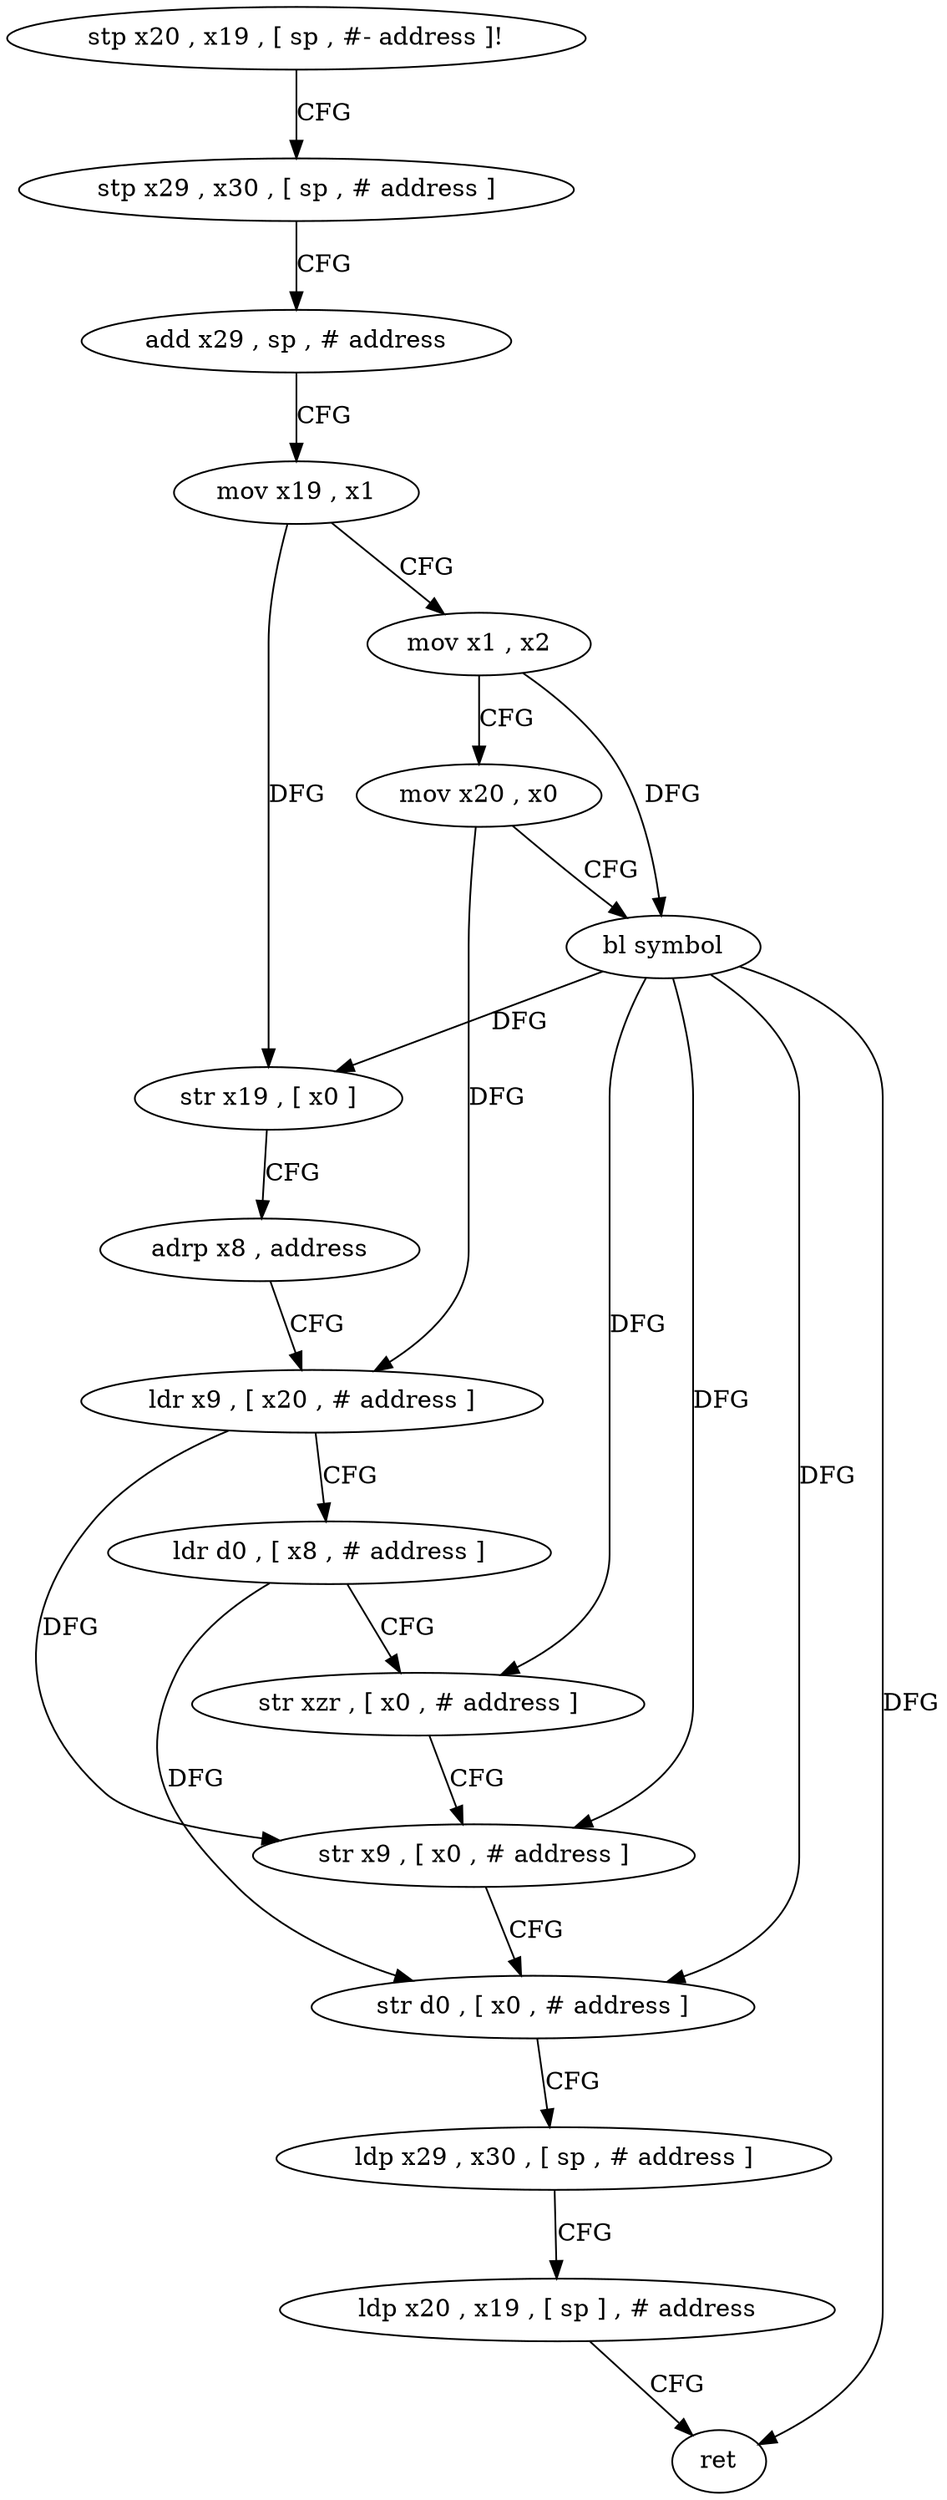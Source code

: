 digraph "func" {
"4228864" [label = "stp x20 , x19 , [ sp , #- address ]!" ]
"4228868" [label = "stp x29 , x30 , [ sp , # address ]" ]
"4228872" [label = "add x29 , sp , # address" ]
"4228876" [label = "mov x19 , x1" ]
"4228880" [label = "mov x1 , x2" ]
"4228884" [label = "mov x20 , x0" ]
"4228888" [label = "bl symbol" ]
"4228892" [label = "str x19 , [ x0 ]" ]
"4228896" [label = "adrp x8 , address" ]
"4228900" [label = "ldr x9 , [ x20 , # address ]" ]
"4228904" [label = "ldr d0 , [ x8 , # address ]" ]
"4228908" [label = "str xzr , [ x0 , # address ]" ]
"4228912" [label = "str x9 , [ x0 , # address ]" ]
"4228916" [label = "str d0 , [ x0 , # address ]" ]
"4228920" [label = "ldp x29 , x30 , [ sp , # address ]" ]
"4228924" [label = "ldp x20 , x19 , [ sp ] , # address" ]
"4228928" [label = "ret" ]
"4228864" -> "4228868" [ label = "CFG" ]
"4228868" -> "4228872" [ label = "CFG" ]
"4228872" -> "4228876" [ label = "CFG" ]
"4228876" -> "4228880" [ label = "CFG" ]
"4228876" -> "4228892" [ label = "DFG" ]
"4228880" -> "4228884" [ label = "CFG" ]
"4228880" -> "4228888" [ label = "DFG" ]
"4228884" -> "4228888" [ label = "CFG" ]
"4228884" -> "4228900" [ label = "DFG" ]
"4228888" -> "4228892" [ label = "DFG" ]
"4228888" -> "4228908" [ label = "DFG" ]
"4228888" -> "4228912" [ label = "DFG" ]
"4228888" -> "4228916" [ label = "DFG" ]
"4228888" -> "4228928" [ label = "DFG" ]
"4228892" -> "4228896" [ label = "CFG" ]
"4228896" -> "4228900" [ label = "CFG" ]
"4228900" -> "4228904" [ label = "CFG" ]
"4228900" -> "4228912" [ label = "DFG" ]
"4228904" -> "4228908" [ label = "CFG" ]
"4228904" -> "4228916" [ label = "DFG" ]
"4228908" -> "4228912" [ label = "CFG" ]
"4228912" -> "4228916" [ label = "CFG" ]
"4228916" -> "4228920" [ label = "CFG" ]
"4228920" -> "4228924" [ label = "CFG" ]
"4228924" -> "4228928" [ label = "CFG" ]
}
